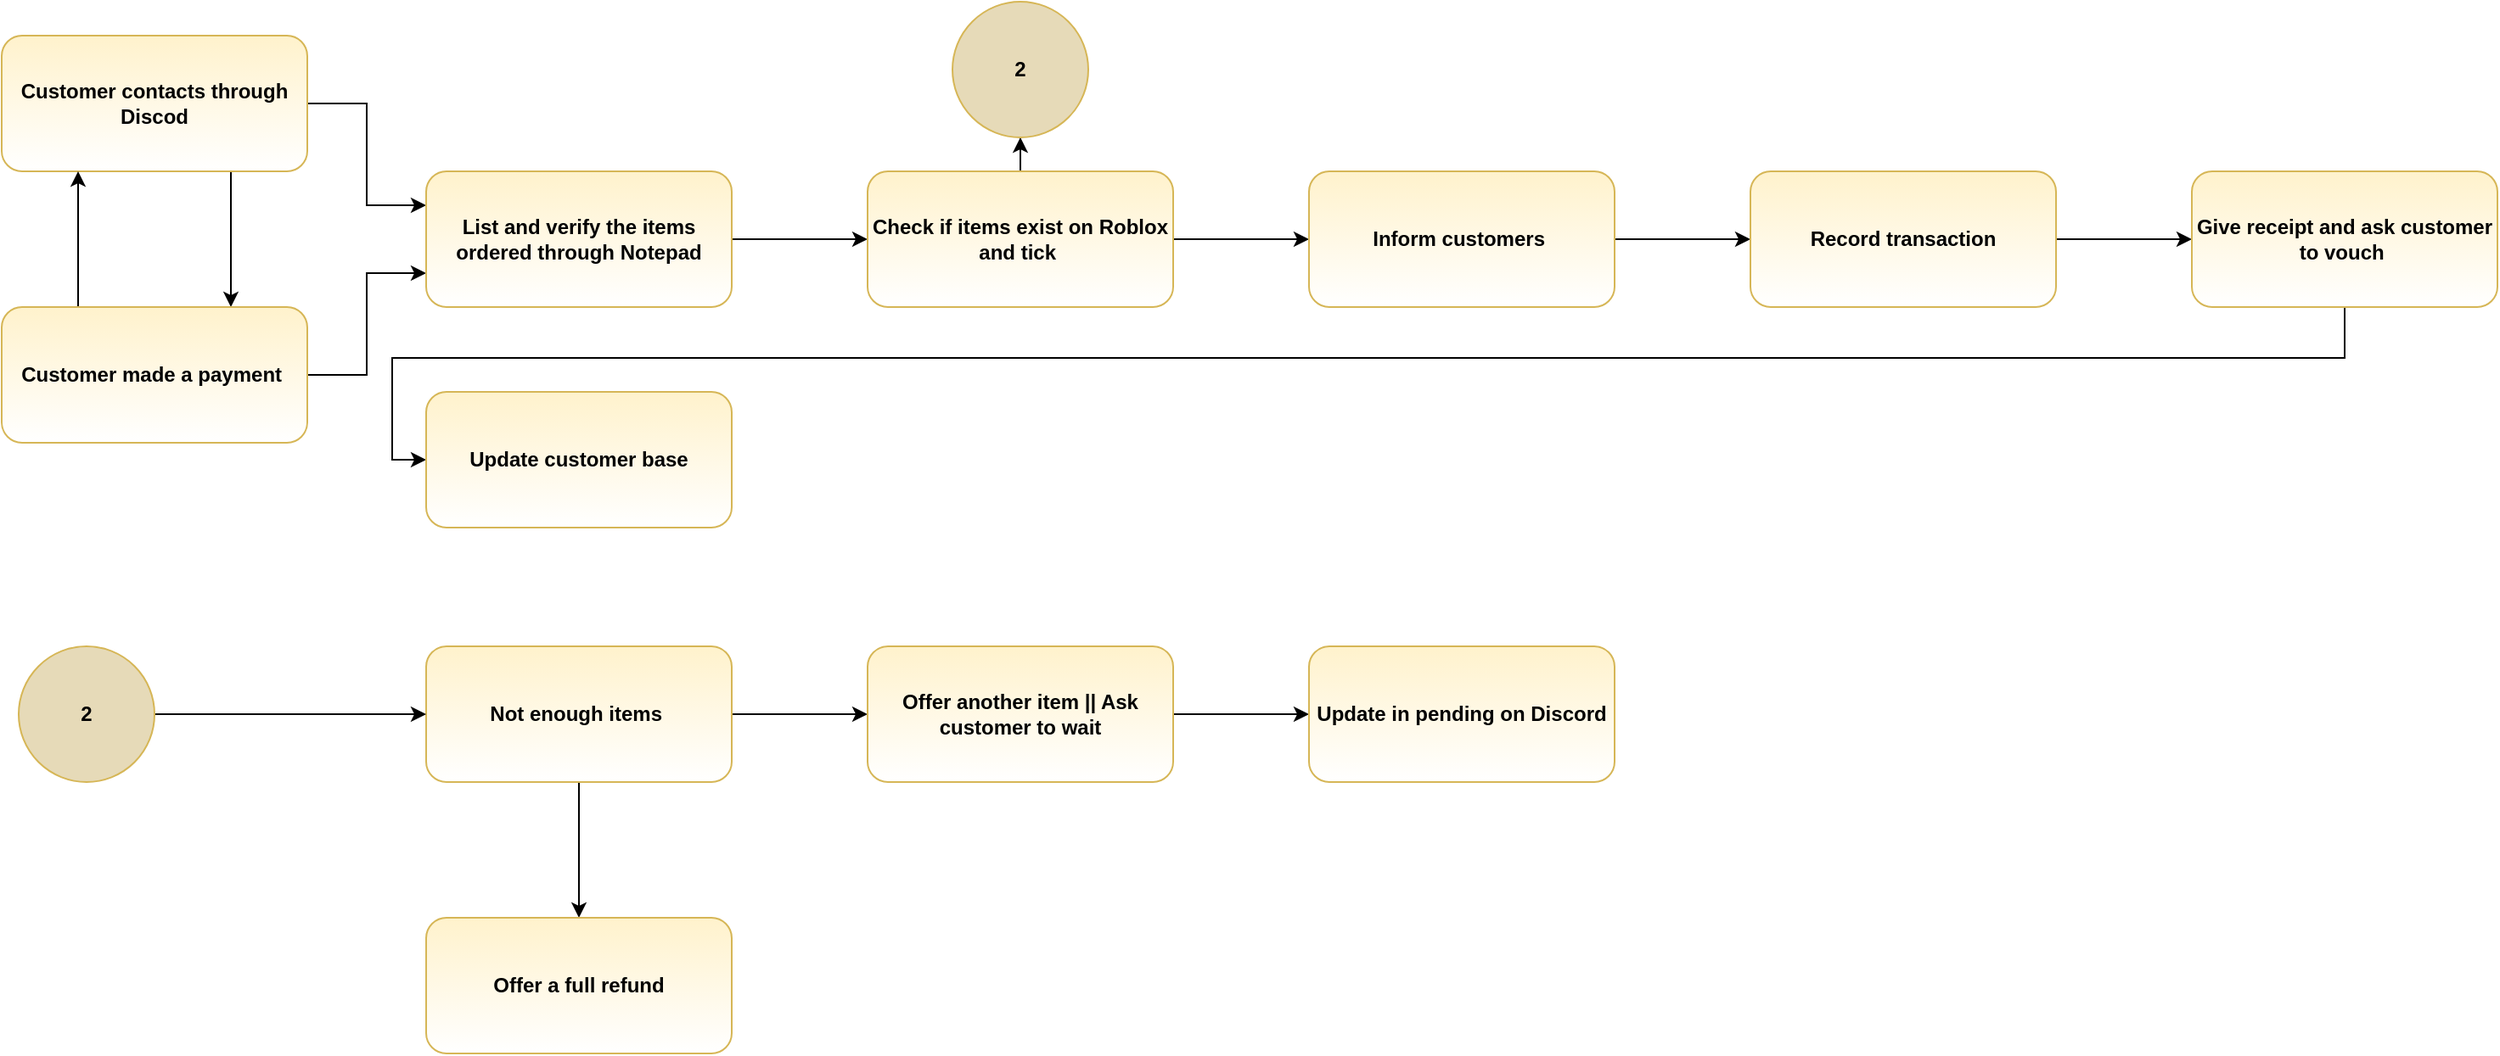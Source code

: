 <mxfile version="24.8.3">
  <diagram id="C5RBs43oDa-KdzZeNtuy" name="Page-1">
    <mxGraphModel dx="1552" dy="780" grid="1" gridSize="10" guides="1" tooltips="1" connect="1" arrows="1" fold="1" page="1" pageScale="1" pageWidth="827" pageHeight="1169" math="0" shadow="0">
      <root>
        <mxCell id="WIyWlLk6GJQsqaUBKTNV-0" />
        <mxCell id="WIyWlLk6GJQsqaUBKTNV-1" parent="WIyWlLk6GJQsqaUBKTNV-0" />
        <mxCell id="BeSRXxgiDRbs0zAlpruN-2" style="edgeStyle=orthogonalEdgeStyle;rounded=0;orthogonalLoop=1;jettySize=auto;html=1;entryX=0.75;entryY=0;entryDx=0;entryDy=0;exitX=0.75;exitY=1;exitDx=0;exitDy=0;" edge="1" parent="WIyWlLk6GJQsqaUBKTNV-1" source="WIyWlLk6GJQsqaUBKTNV-3" target="BeSRXxgiDRbs0zAlpruN-0">
          <mxGeometry relative="1" as="geometry" />
        </mxCell>
        <mxCell id="BeSRXxgiDRbs0zAlpruN-4" style="edgeStyle=orthogonalEdgeStyle;rounded=0;orthogonalLoop=1;jettySize=auto;html=1;entryX=0;entryY=0.25;entryDx=0;entryDy=0;" edge="1" parent="WIyWlLk6GJQsqaUBKTNV-1" source="WIyWlLk6GJQsqaUBKTNV-3" target="BeSRXxgiDRbs0zAlpruN-3">
          <mxGeometry relative="1" as="geometry" />
        </mxCell>
        <mxCell id="WIyWlLk6GJQsqaUBKTNV-3" value="&lt;b&gt;Customer contacts through Discod&lt;/b&gt;" style="rounded=1;whiteSpace=wrap;html=1;fontSize=12;glass=0;strokeWidth=1;shadow=0;fillColor=#fff2cc;strokeColor=#d6b656;gradientColor=#FFFFFF;" parent="WIyWlLk6GJQsqaUBKTNV-1" vertex="1">
          <mxGeometry x="110" y="80" width="180" height="80" as="geometry" />
        </mxCell>
        <mxCell id="BeSRXxgiDRbs0zAlpruN-1" style="edgeStyle=orthogonalEdgeStyle;rounded=0;orthogonalLoop=1;jettySize=auto;html=1;entryX=0.25;entryY=1;entryDx=0;entryDy=0;exitX=0.25;exitY=0;exitDx=0;exitDy=0;" edge="1" parent="WIyWlLk6GJQsqaUBKTNV-1" source="BeSRXxgiDRbs0zAlpruN-0" target="WIyWlLk6GJQsqaUBKTNV-3">
          <mxGeometry relative="1" as="geometry" />
        </mxCell>
        <mxCell id="BeSRXxgiDRbs0zAlpruN-5" style="edgeStyle=orthogonalEdgeStyle;rounded=0;orthogonalLoop=1;jettySize=auto;html=1;entryX=0;entryY=0.75;entryDx=0;entryDy=0;" edge="1" parent="WIyWlLk6GJQsqaUBKTNV-1" source="BeSRXxgiDRbs0zAlpruN-0" target="BeSRXxgiDRbs0zAlpruN-3">
          <mxGeometry relative="1" as="geometry" />
        </mxCell>
        <mxCell id="BeSRXxgiDRbs0zAlpruN-0" value="Customer made a payment&amp;nbsp;" style="rounded=1;whiteSpace=wrap;html=1;fontSize=12;glass=0;strokeWidth=1;shadow=0;fontStyle=1;strokeColor=#d6b656;align=center;verticalAlign=middle;fontFamily=Helvetica;fontColor=default;fillColor=#fff2cc;gradientColor=#FFFFFF;" vertex="1" parent="WIyWlLk6GJQsqaUBKTNV-1">
          <mxGeometry x="110" y="240" width="180" height="80" as="geometry" />
        </mxCell>
        <mxCell id="BeSRXxgiDRbs0zAlpruN-7" style="edgeStyle=orthogonalEdgeStyle;rounded=0;orthogonalLoop=1;jettySize=auto;html=1;" edge="1" parent="WIyWlLk6GJQsqaUBKTNV-1" source="BeSRXxgiDRbs0zAlpruN-3" target="BeSRXxgiDRbs0zAlpruN-6">
          <mxGeometry relative="1" as="geometry" />
        </mxCell>
        <mxCell id="BeSRXxgiDRbs0zAlpruN-3" value="List and verify the items ordered through Notepad" style="rounded=1;whiteSpace=wrap;html=1;fontSize=12;glass=0;strokeWidth=1;shadow=0;fontStyle=1;strokeColor=#d6b656;align=center;verticalAlign=middle;fontFamily=Helvetica;fontColor=default;fillColor=#fff2cc;gradientColor=#FFFFFF;" vertex="1" parent="WIyWlLk6GJQsqaUBKTNV-1">
          <mxGeometry x="360" y="160" width="180" height="80" as="geometry" />
        </mxCell>
        <mxCell id="BeSRXxgiDRbs0zAlpruN-9" style="edgeStyle=orthogonalEdgeStyle;rounded=0;orthogonalLoop=1;jettySize=auto;html=1;" edge="1" parent="WIyWlLk6GJQsqaUBKTNV-1" source="BeSRXxgiDRbs0zAlpruN-6" target="BeSRXxgiDRbs0zAlpruN-8">
          <mxGeometry relative="1" as="geometry" />
        </mxCell>
        <mxCell id="BeSRXxgiDRbs0zAlpruN-19" style="edgeStyle=orthogonalEdgeStyle;rounded=0;orthogonalLoop=1;jettySize=auto;html=1;" edge="1" parent="WIyWlLk6GJQsqaUBKTNV-1" source="BeSRXxgiDRbs0zAlpruN-6" target="BeSRXxgiDRbs0zAlpruN-18">
          <mxGeometry relative="1" as="geometry" />
        </mxCell>
        <mxCell id="BeSRXxgiDRbs0zAlpruN-6" value="Check if items exist on Roblox and tick&amp;nbsp;" style="rounded=1;whiteSpace=wrap;html=1;fontSize=12;glass=0;strokeWidth=1;shadow=0;fontStyle=1;strokeColor=#d6b656;align=center;verticalAlign=middle;fontFamily=Helvetica;fontColor=default;fillColor=#fff2cc;gradientColor=#FFFFFF;" vertex="1" parent="WIyWlLk6GJQsqaUBKTNV-1">
          <mxGeometry x="620" y="160" width="180" height="80" as="geometry" />
        </mxCell>
        <mxCell id="BeSRXxgiDRbs0zAlpruN-23" style="edgeStyle=orthogonalEdgeStyle;rounded=0;orthogonalLoop=1;jettySize=auto;html=1;" edge="1" parent="WIyWlLk6GJQsqaUBKTNV-1" source="BeSRXxgiDRbs0zAlpruN-8" target="BeSRXxgiDRbs0zAlpruN-22">
          <mxGeometry relative="1" as="geometry" />
        </mxCell>
        <mxCell id="BeSRXxgiDRbs0zAlpruN-8" value="Inform customers&amp;nbsp;" style="rounded=1;whiteSpace=wrap;html=1;fontSize=12;glass=0;strokeWidth=1;shadow=0;fontStyle=1;strokeColor=#d6b656;align=center;verticalAlign=middle;fontFamily=Helvetica;fontColor=default;fillColor=#fff2cc;gradientColor=#FFFFFF;" vertex="1" parent="WIyWlLk6GJQsqaUBKTNV-1">
          <mxGeometry x="880" y="160" width="180" height="80" as="geometry" />
        </mxCell>
        <mxCell id="BeSRXxgiDRbs0zAlpruN-13" style="edgeStyle=orthogonalEdgeStyle;rounded=0;orthogonalLoop=1;jettySize=auto;html=1;entryX=0;entryY=0.5;entryDx=0;entryDy=0;" edge="1" parent="WIyWlLk6GJQsqaUBKTNV-1" source="BeSRXxgiDRbs0zAlpruN-10" target="BeSRXxgiDRbs0zAlpruN-12">
          <mxGeometry relative="1" as="geometry" />
        </mxCell>
        <mxCell id="BeSRXxgiDRbs0zAlpruN-17" style="edgeStyle=orthogonalEdgeStyle;rounded=0;orthogonalLoop=1;jettySize=auto;html=1;" edge="1" parent="WIyWlLk6GJQsqaUBKTNV-1" source="BeSRXxgiDRbs0zAlpruN-10" target="BeSRXxgiDRbs0zAlpruN-16">
          <mxGeometry relative="1" as="geometry" />
        </mxCell>
        <mxCell id="BeSRXxgiDRbs0zAlpruN-10" value="Not enough items&amp;nbsp;" style="rounded=1;whiteSpace=wrap;html=1;fontSize=12;glass=0;strokeWidth=1;shadow=0;fontStyle=1;strokeColor=#d6b656;align=center;verticalAlign=middle;fontFamily=Helvetica;fontColor=default;fillColor=#fff2cc;gradientColor=#FFFFFF;" vertex="1" parent="WIyWlLk6GJQsqaUBKTNV-1">
          <mxGeometry x="360" y="440" width="180" height="80" as="geometry" />
        </mxCell>
        <mxCell id="BeSRXxgiDRbs0zAlpruN-15" style="edgeStyle=orthogonalEdgeStyle;rounded=0;orthogonalLoop=1;jettySize=auto;html=1;" edge="1" parent="WIyWlLk6GJQsqaUBKTNV-1" source="BeSRXxgiDRbs0zAlpruN-12" target="BeSRXxgiDRbs0zAlpruN-14">
          <mxGeometry relative="1" as="geometry" />
        </mxCell>
        <mxCell id="BeSRXxgiDRbs0zAlpruN-12" value="Offer another item || Ask customer to wait" style="rounded=1;whiteSpace=wrap;html=1;fontSize=12;glass=0;strokeWidth=1;shadow=0;fontStyle=1;strokeColor=#d6b656;align=center;verticalAlign=middle;fontFamily=Helvetica;fontColor=default;fillColor=#fff2cc;gradientColor=#FFFFFF;" vertex="1" parent="WIyWlLk6GJQsqaUBKTNV-1">
          <mxGeometry x="620" y="440" width="180" height="80" as="geometry" />
        </mxCell>
        <mxCell id="BeSRXxgiDRbs0zAlpruN-14" value="Update in pending on Discord" style="rounded=1;whiteSpace=wrap;html=1;fontSize=12;glass=0;strokeWidth=1;shadow=0;fontStyle=1;strokeColor=#d6b656;align=center;verticalAlign=middle;fontFamily=Helvetica;fontColor=default;fillColor=#fff2cc;gradientColor=#FFFFFF;" vertex="1" parent="WIyWlLk6GJQsqaUBKTNV-1">
          <mxGeometry x="880" y="440" width="180" height="80" as="geometry" />
        </mxCell>
        <mxCell id="BeSRXxgiDRbs0zAlpruN-16" value="Offer a full refund" style="rounded=1;whiteSpace=wrap;html=1;fontSize=12;glass=0;strokeWidth=1;shadow=0;fontStyle=1;strokeColor=#d6b656;align=center;verticalAlign=middle;fontFamily=Helvetica;fontColor=default;fillColor=#fff2cc;gradientColor=#FFFFFF;" vertex="1" parent="WIyWlLk6GJQsqaUBKTNV-1">
          <mxGeometry x="360" y="600" width="180" height="80" as="geometry" />
        </mxCell>
        <mxCell id="BeSRXxgiDRbs0zAlpruN-18" value="2" style="ellipse;whiteSpace=wrap;html=1;aspect=fixed;fontStyle=1;rounded=1;shadow=0;glass=0;strokeColor=#d6b656;strokeWidth=1;align=center;verticalAlign=middle;fontFamily=Helvetica;fontSize=12;fontColor=default;fillColor=#E6DAB8;gradientColor=none;" vertex="1" parent="WIyWlLk6GJQsqaUBKTNV-1">
          <mxGeometry x="670" y="60" width="80" height="80" as="geometry" />
        </mxCell>
        <mxCell id="BeSRXxgiDRbs0zAlpruN-21" style="edgeStyle=orthogonalEdgeStyle;rounded=0;orthogonalLoop=1;jettySize=auto;html=1;" edge="1" parent="WIyWlLk6GJQsqaUBKTNV-1" source="BeSRXxgiDRbs0zAlpruN-20" target="BeSRXxgiDRbs0zAlpruN-10">
          <mxGeometry relative="1" as="geometry">
            <mxPoint x="310" y="480" as="sourcePoint" />
          </mxGeometry>
        </mxCell>
        <mxCell id="BeSRXxgiDRbs0zAlpruN-20" value="2" style="ellipse;whiteSpace=wrap;html=1;aspect=fixed;fontStyle=1;rounded=1;shadow=0;glass=0;strokeColor=#d6b656;strokeWidth=1;align=center;verticalAlign=middle;fontFamily=Helvetica;fontSize=12;fontColor=default;fillColor=#E6DAB8;gradientColor=none;" vertex="1" parent="WIyWlLk6GJQsqaUBKTNV-1">
          <mxGeometry x="120" y="440" width="80" height="80" as="geometry" />
        </mxCell>
        <mxCell id="BeSRXxgiDRbs0zAlpruN-25" style="edgeStyle=orthogonalEdgeStyle;rounded=0;orthogonalLoop=1;jettySize=auto;html=1;" edge="1" parent="WIyWlLk6GJQsqaUBKTNV-1" source="BeSRXxgiDRbs0zAlpruN-22" target="BeSRXxgiDRbs0zAlpruN-24">
          <mxGeometry relative="1" as="geometry" />
        </mxCell>
        <mxCell id="BeSRXxgiDRbs0zAlpruN-22" value="Record transaction" style="rounded=1;whiteSpace=wrap;html=1;fontSize=12;glass=0;strokeWidth=1;shadow=0;fontStyle=1;strokeColor=#d6b656;align=center;verticalAlign=middle;fontFamily=Helvetica;fontColor=default;fillColor=#fff2cc;gradientColor=#FFFFFF;" vertex="1" parent="WIyWlLk6GJQsqaUBKTNV-1">
          <mxGeometry x="1140" y="160" width="180" height="80" as="geometry" />
        </mxCell>
        <mxCell id="BeSRXxgiDRbs0zAlpruN-26" style="edgeStyle=orthogonalEdgeStyle;rounded=0;orthogonalLoop=1;jettySize=auto;html=1;" edge="1" parent="WIyWlLk6GJQsqaUBKTNV-1" source="BeSRXxgiDRbs0zAlpruN-24" target="BeSRXxgiDRbs0zAlpruN-27">
          <mxGeometry relative="1" as="geometry">
            <mxPoint x="360.0" y="330" as="targetPoint" />
            <Array as="points">
              <mxPoint x="1490" y="270" />
              <mxPoint x="340" y="270" />
              <mxPoint x="340" y="330" />
            </Array>
          </mxGeometry>
        </mxCell>
        <mxCell id="BeSRXxgiDRbs0zAlpruN-24" value="Give receipt and ask customer to vouch&amp;nbsp;" style="rounded=1;whiteSpace=wrap;html=1;fontSize=12;glass=0;strokeWidth=1;shadow=0;strokeColor=#d6b656;align=center;verticalAlign=middle;fontFamily=Helvetica;fontColor=default;fontStyle=1;fillColor=#fff2cc;gradientColor=#FFFFFF;" vertex="1" parent="WIyWlLk6GJQsqaUBKTNV-1">
          <mxGeometry x="1400" y="160" width="180" height="80" as="geometry" />
        </mxCell>
        <mxCell id="BeSRXxgiDRbs0zAlpruN-27" value="Update customer base" style="rounded=1;whiteSpace=wrap;html=1;fontSize=12;glass=0;strokeWidth=1;shadow=0;fontStyle=1;strokeColor=#d6b656;align=center;verticalAlign=middle;fontFamily=Helvetica;fontColor=default;fillColor=#fff2cc;gradientColor=#FFFFFF;" vertex="1" parent="WIyWlLk6GJQsqaUBKTNV-1">
          <mxGeometry x="360" y="290" width="180" height="80" as="geometry" />
        </mxCell>
      </root>
    </mxGraphModel>
  </diagram>
</mxfile>
